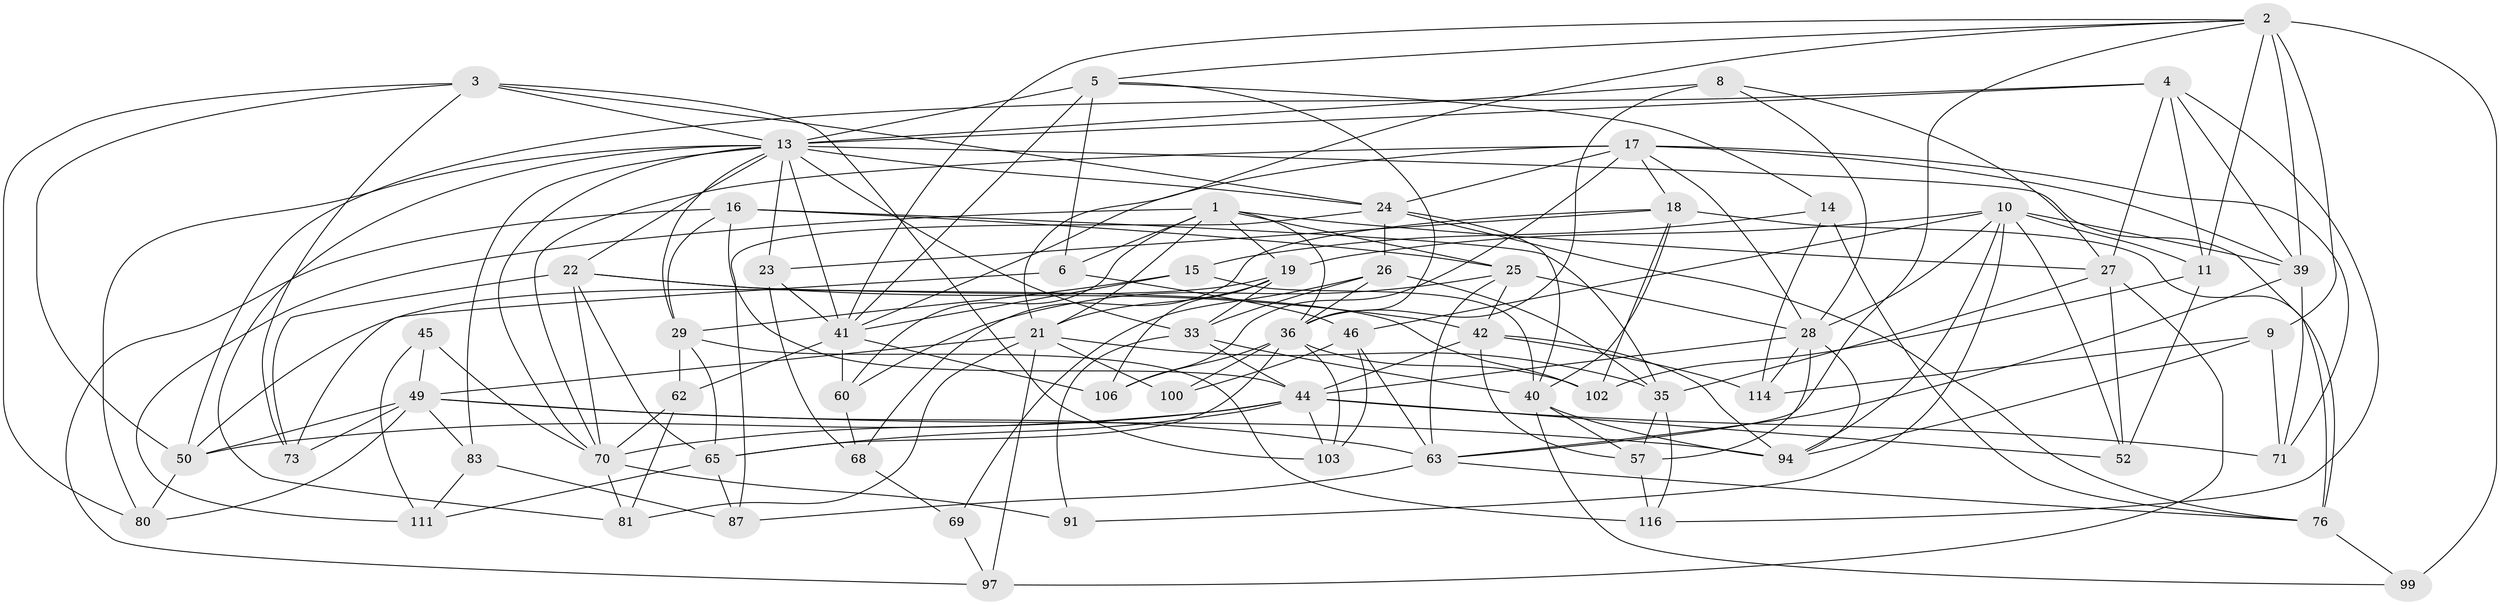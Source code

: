 // original degree distribution, {4: 1.0}
// Generated by graph-tools (version 1.1) at 2025/20/03/04/25 18:20:28]
// undirected, 65 vertices, 181 edges
graph export_dot {
graph [start="1"]
  node [color=gray90,style=filled];
  1 [super="+96+7"];
  2 [super="+12"];
  3 [super="+125"];
  4 [super="+85"];
  5 [super="+105"];
  6;
  8;
  9;
  10 [super="+93+66"];
  11 [super="+51"];
  13 [super="+30+48+64+31"];
  14;
  15;
  16 [super="+129+20"];
  17 [super="+38"];
  18 [super="+84"];
  19 [super="+54"];
  21 [super="+110+61"];
  22 [super="+95"];
  23;
  24 [super="+47+115"];
  25 [super="+109"];
  26 [super="+77"];
  27 [super="+67"];
  28 [super="+32"];
  29 [super="+43"];
  33 [super="+53"];
  35 [super="+56+37"];
  36 [super="+72"];
  39 [super="+78"];
  40 [super="+112+104"];
  41 [super="+89+108"];
  42 [super="+82"];
  44 [super="+121+120"];
  45;
  46 [super="+130"];
  49 [super="+75+55"];
  50 [super="+59"];
  52;
  57 [super="+98"];
  60;
  62;
  63 [super="+119+92"];
  65 [super="+107"];
  68;
  69;
  70 [super="+101"];
  71;
  73;
  76 [super="+86"];
  80;
  81;
  83;
  87;
  91;
  94 [super="+118"];
  97;
  99;
  100;
  102;
  103;
  106;
  111;
  114;
  116;
  1 -- 6;
  1 -- 60;
  1 -- 36;
  1 -- 25;
  1 -- 21;
  1 -- 27;
  1 -- 19;
  1 -- 111;
  2 -- 21;
  2 -- 99 [weight=2];
  2 -- 11 [weight=2];
  2 -- 5;
  2 -- 39;
  2 -- 9;
  2 -- 41;
  2 -- 63;
  3 -- 103;
  3 -- 73;
  3 -- 80;
  3 -- 50;
  3 -- 13;
  3 -- 24;
  4 -- 39;
  4 -- 11;
  4 -- 116;
  4 -- 27;
  4 -- 13;
  4 -- 50;
  5 -- 6;
  5 -- 41;
  5 -- 13;
  5 -- 36;
  5 -- 14;
  6 -- 46;
  6 -- 73;
  8 -- 27;
  8 -- 13;
  8 -- 28;
  8 -- 36;
  9 -- 114;
  9 -- 71;
  9 -- 94;
  10 -- 91;
  10 -- 46;
  10 -- 11;
  10 -- 19;
  10 -- 52;
  10 -- 28;
  10 -- 39;
  10 -- 94;
  11 -- 52;
  11 -- 102;
  13 -- 33;
  13 -- 24;
  13 -- 76;
  13 -- 83;
  13 -- 70;
  13 -- 23;
  13 -- 29;
  13 -- 80;
  13 -- 81;
  13 -- 22;
  13 -- 41 [weight=2];
  14 -- 76;
  14 -- 15;
  14 -- 114;
  15 -- 40;
  15 -- 29;
  15 -- 41;
  16 -- 97;
  16 -- 35 [weight=4];
  16 -- 29;
  16 -- 25;
  16 -- 44;
  17 -- 106;
  17 -- 24;
  17 -- 41;
  17 -- 18;
  17 -- 70;
  17 -- 39;
  17 -- 71;
  17 -- 28;
  18 -- 23;
  18 -- 40;
  18 -- 68;
  18 -- 102;
  18 -- 76;
  19 -- 106;
  19 -- 33;
  19 -- 21;
  19 -- 50;
  21 -- 81;
  21 -- 49;
  21 -- 35;
  21 -- 97;
  21 -- 100;
  22 -- 70;
  22 -- 73;
  22 -- 65;
  22 -- 42;
  22 -- 102;
  23 -- 68;
  23 -- 41;
  24 -- 87;
  24 -- 40 [weight=2];
  24 -- 76;
  24 -- 26;
  25 -- 60;
  25 -- 42;
  25 -- 28;
  25 -- 63;
  26 -- 69 [weight=2];
  26 -- 33;
  26 -- 36;
  26 -- 35;
  27 -- 52;
  27 -- 97;
  27 -- 35;
  28 -- 57;
  28 -- 114;
  28 -- 44;
  28 -- 94;
  29 -- 116;
  29 -- 62;
  29 -- 65;
  33 -- 40;
  33 -- 91;
  33 -- 44;
  35 -- 116;
  35 -- 57 [weight=2];
  36 -- 65;
  36 -- 100 [weight=2];
  36 -- 102;
  36 -- 103;
  36 -- 106;
  39 -- 71;
  39 -- 63;
  40 -- 94;
  40 -- 99;
  40 -- 57;
  41 -- 60;
  41 -- 62;
  41 -- 106;
  42 -- 57;
  42 -- 94;
  42 -- 44;
  42 -- 114;
  44 -- 71;
  44 -- 65;
  44 -- 103;
  44 -- 50;
  44 -- 52;
  44 -- 70;
  45 -- 111;
  45 -- 49;
  45 -- 70 [weight=2];
  46 -- 100;
  46 -- 63 [weight=2];
  46 -- 103;
  49 -- 94;
  49 -- 73;
  49 -- 83;
  49 -- 80;
  49 -- 50;
  49 -- 63;
  50 -- 80;
  57 -- 116;
  60 -- 68;
  62 -- 81;
  62 -- 70;
  63 -- 76;
  63 -- 87;
  65 -- 87;
  65 -- 111;
  68 -- 69;
  69 -- 97;
  70 -- 91 [weight=2];
  70 -- 81;
  76 -- 99;
  83 -- 87;
  83 -- 111;
}
